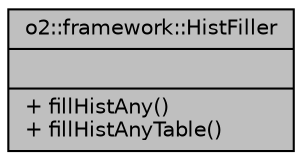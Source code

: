 digraph "o2::framework::HistFiller"
{
 // INTERACTIVE_SVG=YES
  bgcolor="transparent";
  edge [fontname="Helvetica",fontsize="10",labelfontname="Helvetica",labelfontsize="10"];
  node [fontname="Helvetica",fontsize="10",shape=record];
  Node1 [label="{o2::framework::HistFiller\n||+ fillHistAny()\l+ fillHistAnyTable()\l}",height=0.2,width=0.4,color="black", fillcolor="grey75", style="filled", fontcolor="black"];
}

